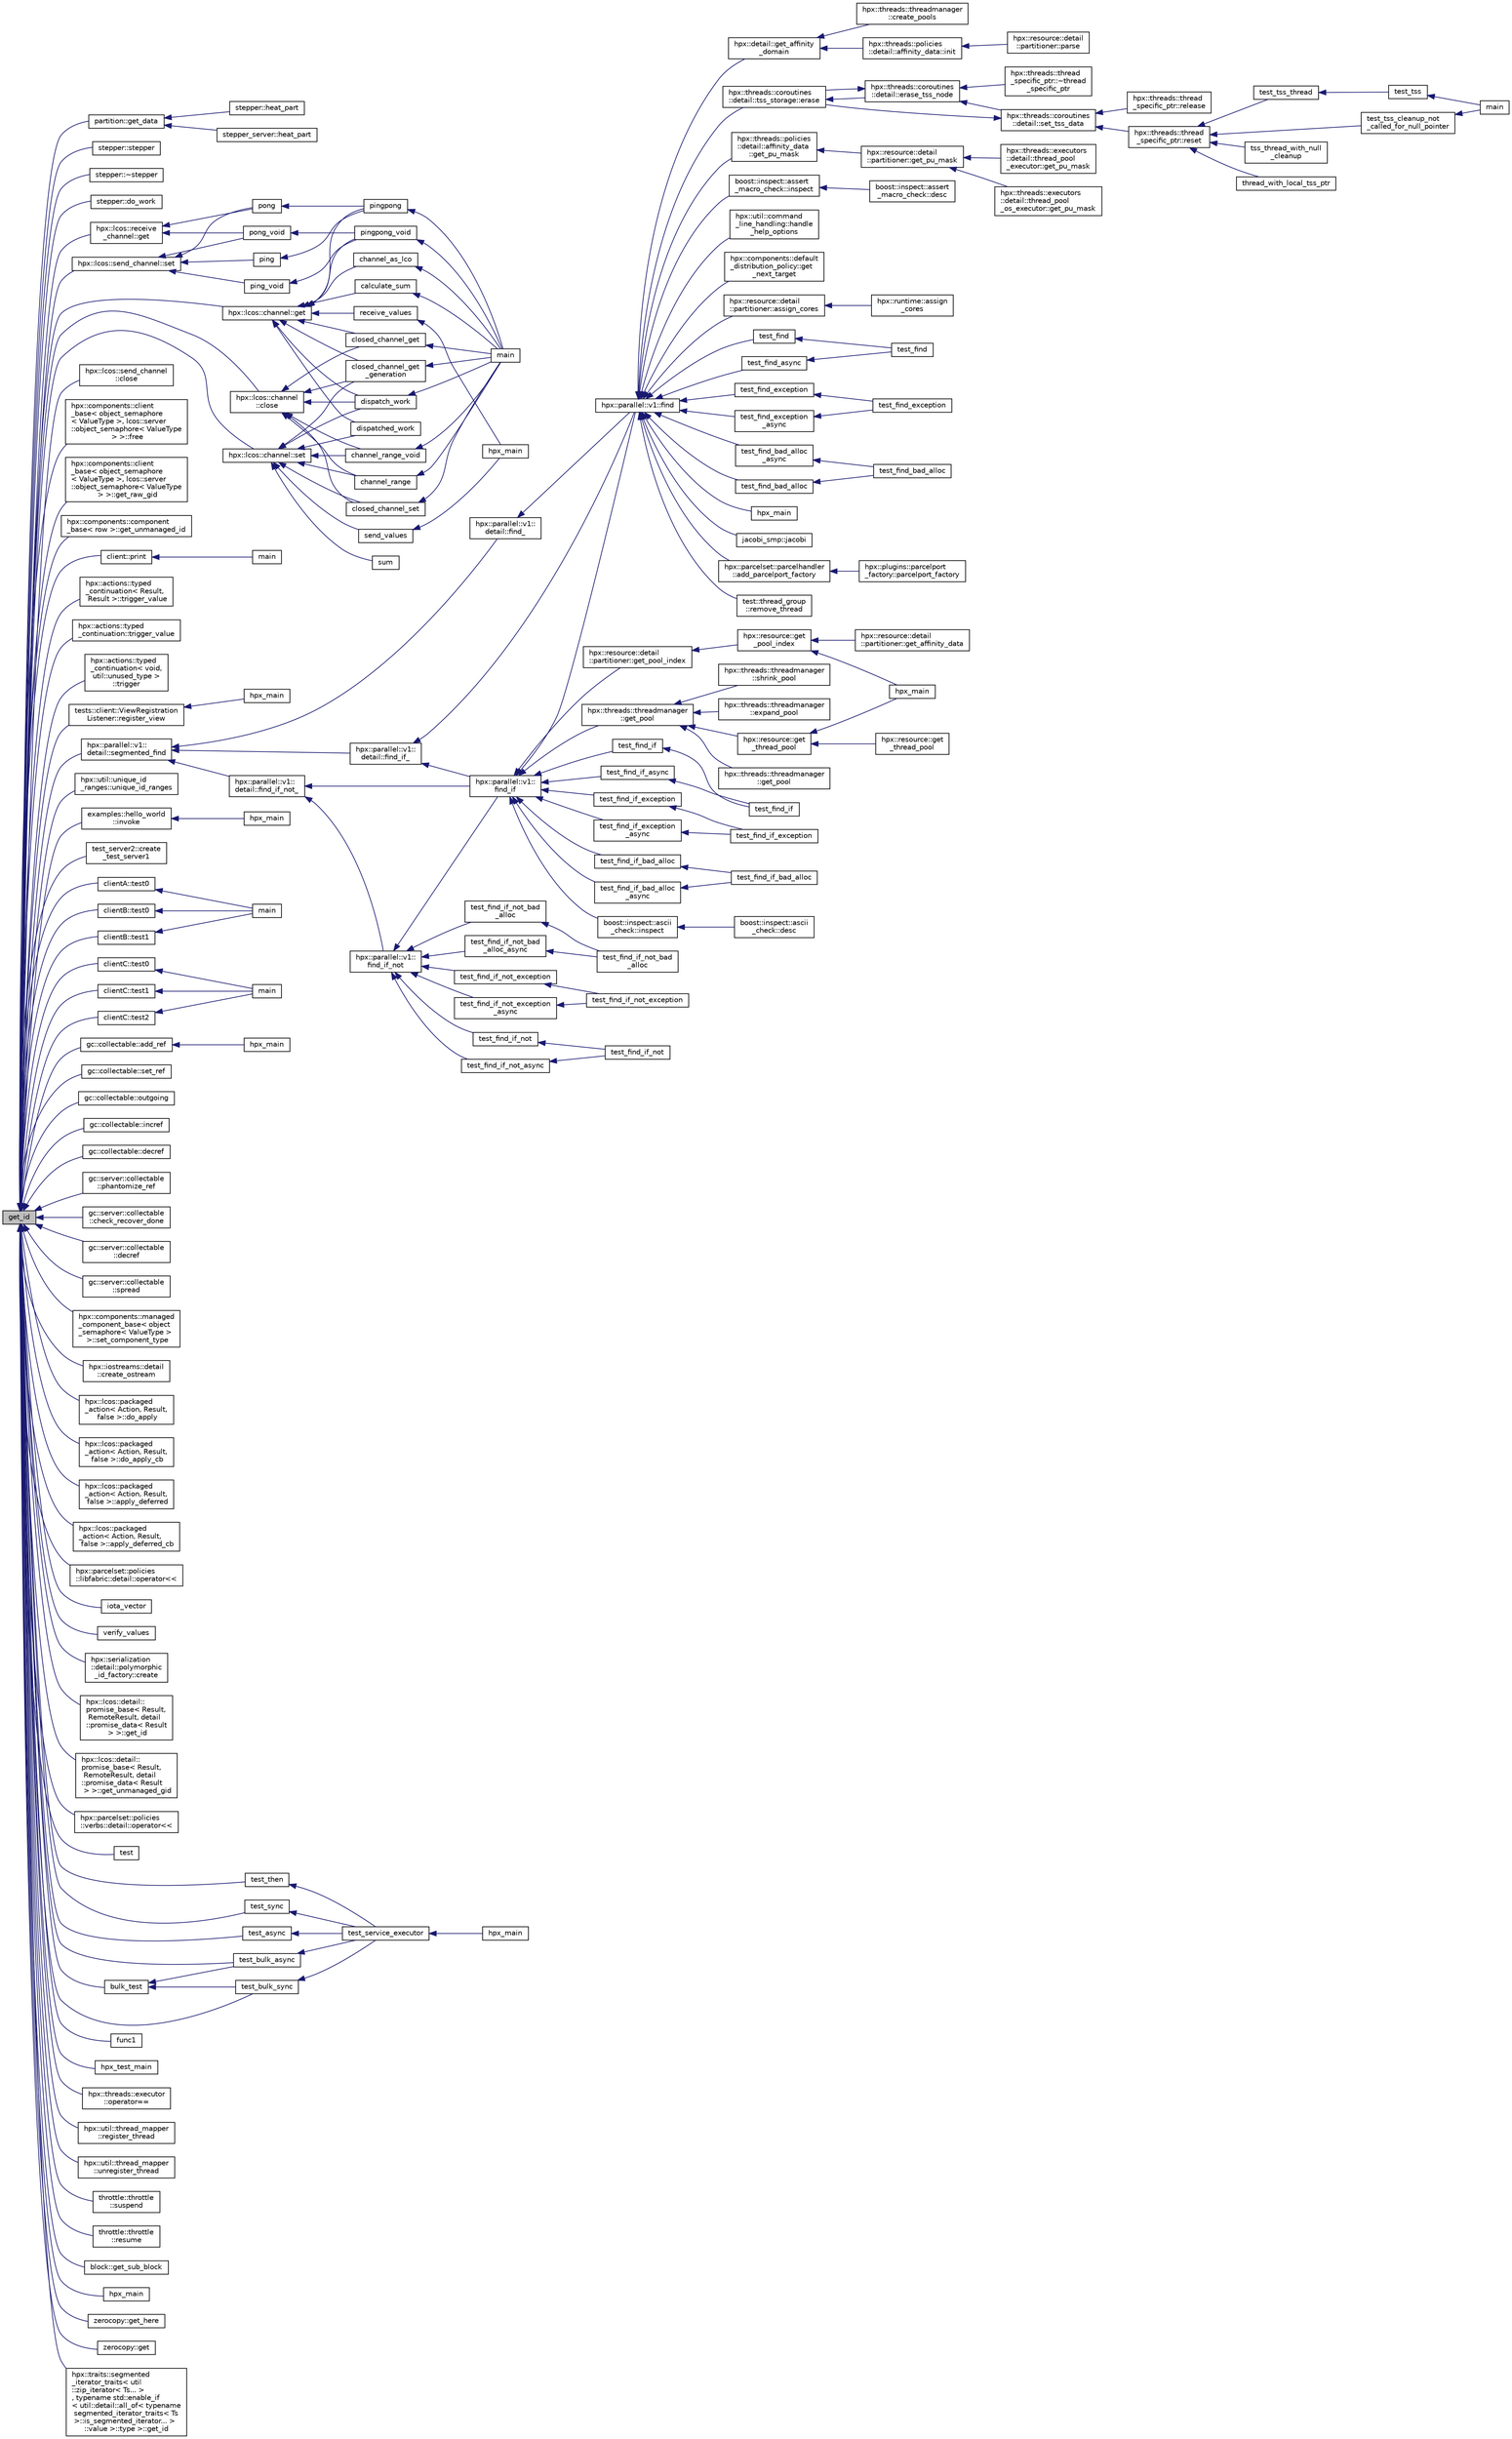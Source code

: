 digraph "get_id"
{
  edge [fontname="Helvetica",fontsize="10",labelfontname="Helvetica",labelfontsize="10"];
  node [fontname="Helvetica",fontsize="10",shape=record];
  rankdir="LR";
  Node18 [label="get_id",height=0.2,width=0.4,color="black", fillcolor="grey75", style="filled", fontcolor="black"];
  Node18 -> Node19 [dir="back",color="midnightblue",fontsize="10",style="solid",fontname="Helvetica"];
  Node19 [label="partition::get_data",height=0.2,width=0.4,color="black", fillcolor="white", style="filled",URL="$d3/d98/structpartition.html#abcd76329a2cbe6b6123049829b01f995"];
  Node19 -> Node20 [dir="back",color="midnightblue",fontsize="10",style="solid",fontname="Helvetica"];
  Node20 [label="stepper::heat_part",height=0.2,width=0.4,color="black", fillcolor="white", style="filled",URL="$d0/da6/structstepper.html#aa73df55693dd4fbf438c791547966e05"];
  Node19 -> Node21 [dir="back",color="midnightblue",fontsize="10",style="solid",fontname="Helvetica"];
  Node21 [label="stepper_server::heat_part",height=0.2,width=0.4,color="black", fillcolor="white", style="filled",URL="$d5/d90/structstepper__server.html#afa5b8f3719715ca2c7c7c70ebc54797c"];
  Node18 -> Node22 [dir="back",color="midnightblue",fontsize="10",style="solid",fontname="Helvetica"];
  Node22 [label="stepper::stepper",height=0.2,width=0.4,color="black", fillcolor="white", style="filled",URL="$d0/da6/structstepper.html#a3d3b661e2502d80c80775c190f5585e2"];
  Node18 -> Node23 [dir="back",color="midnightblue",fontsize="10",style="solid",fontname="Helvetica"];
  Node23 [label="stepper::~stepper",height=0.2,width=0.4,color="black", fillcolor="white", style="filled",URL="$d0/da6/structstepper.html#add73bef54a4602b7a9c84c4fedcde6d0"];
  Node18 -> Node24 [dir="back",color="midnightblue",fontsize="10",style="solid",fontname="Helvetica"];
  Node24 [label="stepper::do_work",height=0.2,width=0.4,color="black", fillcolor="white", style="filled",URL="$d0/da6/structstepper.html#ab12be1d1a4b219f151ec9874d1552e34"];
  Node18 -> Node25 [dir="back",color="midnightblue",fontsize="10",style="solid",fontname="Helvetica"];
  Node25 [label="hpx::lcos::channel::get",height=0.2,width=0.4,color="black", fillcolor="white", style="filled",URL="$db/d40/classhpx_1_1lcos_1_1channel.html#a9e5eb00de5cb512bc1319c3df58f911a"];
  Node25 -> Node26 [dir="back",color="midnightblue",fontsize="10",style="solid",fontname="Helvetica"];
  Node26 [label="calculate_sum",height=0.2,width=0.4,color="black", fillcolor="white", style="filled",URL="$dd/d5f/channel_8cpp.html#a5ad6c2cb35b94e91d3eae31817c35201"];
  Node26 -> Node27 [dir="back",color="midnightblue",fontsize="10",style="solid",fontname="Helvetica"];
  Node27 [label="main",height=0.2,width=0.4,color="black", fillcolor="white", style="filled",URL="$dd/d5f/channel_8cpp.html#a0ddf1224851353fc92bfbff6f499fa97"];
  Node25 -> Node28 [dir="back",color="midnightblue",fontsize="10",style="solid",fontname="Helvetica"];
  Node28 [label="pingpong",height=0.2,width=0.4,color="black", fillcolor="white", style="filled",URL="$dd/d5f/channel_8cpp.html#a98455318a14c684f23b1b988094d0dd6"];
  Node28 -> Node27 [dir="back",color="midnightblue",fontsize="10",style="solid",fontname="Helvetica"];
  Node25 -> Node29 [dir="back",color="midnightblue",fontsize="10",style="solid",fontname="Helvetica"];
  Node29 [label="pingpong_void",height=0.2,width=0.4,color="black", fillcolor="white", style="filled",URL="$dd/d5f/channel_8cpp.html#a659049f1fa01e349ee95b1e08189a24a"];
  Node29 -> Node27 [dir="back",color="midnightblue",fontsize="10",style="solid",fontname="Helvetica"];
  Node25 -> Node30 [dir="back",color="midnightblue",fontsize="10",style="solid",fontname="Helvetica"];
  Node30 [label="dispatched_work",height=0.2,width=0.4,color="black", fillcolor="white", style="filled",URL="$dd/d5f/channel_8cpp.html#aa17ab86bf3ca4964c8b4a7d9df1b3b2c"];
  Node25 -> Node31 [dir="back",color="midnightblue",fontsize="10",style="solid",fontname="Helvetica"];
  Node31 [label="dispatch_work",height=0.2,width=0.4,color="black", fillcolor="white", style="filled",URL="$dd/d5f/channel_8cpp.html#a3d606b83e4ff5fddcaf60e1e4724c219"];
  Node31 -> Node27 [dir="back",color="midnightblue",fontsize="10",style="solid",fontname="Helvetica"];
  Node25 -> Node32 [dir="back",color="midnightblue",fontsize="10",style="solid",fontname="Helvetica"];
  Node32 [label="closed_channel_get",height=0.2,width=0.4,color="black", fillcolor="white", style="filled",URL="$dd/d5f/channel_8cpp.html#a613769bacba4c3e39fac846a58393bff"];
  Node32 -> Node27 [dir="back",color="midnightblue",fontsize="10",style="solid",fontname="Helvetica"];
  Node25 -> Node33 [dir="back",color="midnightblue",fontsize="10",style="solid",fontname="Helvetica"];
  Node33 [label="closed_channel_get\l_generation",height=0.2,width=0.4,color="black", fillcolor="white", style="filled",URL="$dd/d5f/channel_8cpp.html#a615cc57b47b12d65521e307be7560ca1"];
  Node33 -> Node27 [dir="back",color="midnightblue",fontsize="10",style="solid",fontname="Helvetica"];
  Node25 -> Node34 [dir="back",color="midnightblue",fontsize="10",style="solid",fontname="Helvetica"];
  Node34 [label="channel_as_lco",height=0.2,width=0.4,color="black", fillcolor="white", style="filled",URL="$dd/d5f/channel_8cpp.html#aa005a3763e0a7f960be8a3646b087d1b"];
  Node34 -> Node27 [dir="back",color="midnightblue",fontsize="10",style="solid",fontname="Helvetica"];
  Node25 -> Node35 [dir="back",color="midnightblue",fontsize="10",style="solid",fontname="Helvetica"];
  Node35 [label="receive_values",height=0.2,width=0.4,color="black", fillcolor="white", style="filled",URL="$d4/d98/channel__register__as__2722_8cpp.html#ad88331e46d874b74dd70cfa750316381"];
  Node35 -> Node36 [dir="back",color="midnightblue",fontsize="10",style="solid",fontname="Helvetica"];
  Node36 [label="hpx_main",height=0.2,width=0.4,color="black", fillcolor="white", style="filled",URL="$d4/d98/channel__register__as__2722_8cpp.html#afc586e4a5ccf6171e4b99b32e548416e"];
  Node18 -> Node37 [dir="back",color="midnightblue",fontsize="10",style="solid",fontname="Helvetica"];
  Node37 [label="hpx::lcos::channel::set",height=0.2,width=0.4,color="black", fillcolor="white", style="filled",URL="$db/d40/classhpx_1_1lcos_1_1channel.html#a55b035fb8c7cac0b6f187884f04f8b6a"];
  Node37 -> Node38 [dir="back",color="midnightblue",fontsize="10",style="solid",fontname="Helvetica"];
  Node38 [label="sum",height=0.2,width=0.4,color="black", fillcolor="white", style="filled",URL="$dd/d5f/channel_8cpp.html#a5eb4df851d38dc3016b73d78ec254dfd"];
  Node37 -> Node30 [dir="back",color="midnightblue",fontsize="10",style="solid",fontname="Helvetica"];
  Node37 -> Node31 [dir="back",color="midnightblue",fontsize="10",style="solid",fontname="Helvetica"];
  Node37 -> Node39 [dir="back",color="midnightblue",fontsize="10",style="solid",fontname="Helvetica"];
  Node39 [label="channel_range",height=0.2,width=0.4,color="black", fillcolor="white", style="filled",URL="$dd/d5f/channel_8cpp.html#a38b0840217b66b16fd29fa66bb69bb1e"];
  Node39 -> Node27 [dir="back",color="midnightblue",fontsize="10",style="solid",fontname="Helvetica"];
  Node37 -> Node40 [dir="back",color="midnightblue",fontsize="10",style="solid",fontname="Helvetica"];
  Node40 [label="channel_range_void",height=0.2,width=0.4,color="black", fillcolor="white", style="filled",URL="$dd/d5f/channel_8cpp.html#a3cf409af54af985dbcbcfd63382bad85"];
  Node40 -> Node27 [dir="back",color="midnightblue",fontsize="10",style="solid",fontname="Helvetica"];
  Node37 -> Node33 [dir="back",color="midnightblue",fontsize="10",style="solid",fontname="Helvetica"];
  Node37 -> Node41 [dir="back",color="midnightblue",fontsize="10",style="solid",fontname="Helvetica"];
  Node41 [label="closed_channel_set",height=0.2,width=0.4,color="black", fillcolor="white", style="filled",URL="$dd/d5f/channel_8cpp.html#abba54cc420f5b1095c9cb6cf183749c0"];
  Node41 -> Node27 [dir="back",color="midnightblue",fontsize="10",style="solid",fontname="Helvetica"];
  Node37 -> Node42 [dir="back",color="midnightblue",fontsize="10",style="solid",fontname="Helvetica"];
  Node42 [label="send_values",height=0.2,width=0.4,color="black", fillcolor="white", style="filled",URL="$d4/d98/channel__register__as__2722_8cpp.html#ab97c284e1eb1e5056b59dbcf0a1e24fc"];
  Node42 -> Node36 [dir="back",color="midnightblue",fontsize="10",style="solid",fontname="Helvetica"];
  Node18 -> Node43 [dir="back",color="midnightblue",fontsize="10",style="solid",fontname="Helvetica"];
  Node43 [label="hpx::lcos::channel\l::close",height=0.2,width=0.4,color="black", fillcolor="white", style="filled",URL="$db/d40/classhpx_1_1lcos_1_1channel.html#a8f81ba812c55c241fd9a8b26f3869b63"];
  Node43 -> Node31 [dir="back",color="midnightblue",fontsize="10",style="solid",fontname="Helvetica"];
  Node43 -> Node39 [dir="back",color="midnightblue",fontsize="10",style="solid",fontname="Helvetica"];
  Node43 -> Node40 [dir="back",color="midnightblue",fontsize="10",style="solid",fontname="Helvetica"];
  Node43 -> Node32 [dir="back",color="midnightblue",fontsize="10",style="solid",fontname="Helvetica"];
  Node43 -> Node33 [dir="back",color="midnightblue",fontsize="10",style="solid",fontname="Helvetica"];
  Node43 -> Node41 [dir="back",color="midnightblue",fontsize="10",style="solid",fontname="Helvetica"];
  Node18 -> Node44 [dir="back",color="midnightblue",fontsize="10",style="solid",fontname="Helvetica"];
  Node44 [label="hpx::lcos::receive\l_channel::get",height=0.2,width=0.4,color="black", fillcolor="white", style="filled",URL="$d8/d0f/classhpx_1_1lcos_1_1receive__channel.html#aad8864159f980a793613ab1ba07b11d5"];
  Node44 -> Node45 [dir="back",color="midnightblue",fontsize="10",style="solid",fontname="Helvetica"];
  Node45 [label="pong",height=0.2,width=0.4,color="black", fillcolor="white", style="filled",URL="$dd/d5f/channel_8cpp.html#a3a0a327792f8c51a715f824c2bd3984e"];
  Node45 -> Node28 [dir="back",color="midnightblue",fontsize="10",style="solid",fontname="Helvetica"];
  Node44 -> Node46 [dir="back",color="midnightblue",fontsize="10",style="solid",fontname="Helvetica"];
  Node46 [label="pong_void",height=0.2,width=0.4,color="black", fillcolor="white", style="filled",URL="$dd/d5f/channel_8cpp.html#ad5eceda9b5f308a2772eb6ad9d659249"];
  Node46 -> Node29 [dir="back",color="midnightblue",fontsize="10",style="solid",fontname="Helvetica"];
  Node18 -> Node47 [dir="back",color="midnightblue",fontsize="10",style="solid",fontname="Helvetica"];
  Node47 [label="hpx::lcos::send_channel::set",height=0.2,width=0.4,color="black", fillcolor="white", style="filled",URL="$d3/db6/classhpx_1_1lcos_1_1send__channel.html#a2bb7459744739f74593d6a939da8c687"];
  Node47 -> Node48 [dir="back",color="midnightblue",fontsize="10",style="solid",fontname="Helvetica"];
  Node48 [label="ping",height=0.2,width=0.4,color="black", fillcolor="white", style="filled",URL="$dd/d5f/channel_8cpp.html#a31952c316bede27c4018c8419164bd29"];
  Node48 -> Node28 [dir="back",color="midnightblue",fontsize="10",style="solid",fontname="Helvetica"];
  Node47 -> Node45 [dir="back",color="midnightblue",fontsize="10",style="solid",fontname="Helvetica"];
  Node47 -> Node49 [dir="back",color="midnightblue",fontsize="10",style="solid",fontname="Helvetica"];
  Node49 [label="ping_void",height=0.2,width=0.4,color="black", fillcolor="white", style="filled",URL="$dd/d5f/channel_8cpp.html#af5d09b5e4022b8488fda050c31ff36f3"];
  Node49 -> Node29 [dir="back",color="midnightblue",fontsize="10",style="solid",fontname="Helvetica"];
  Node47 -> Node46 [dir="back",color="midnightblue",fontsize="10",style="solid",fontname="Helvetica"];
  Node18 -> Node50 [dir="back",color="midnightblue",fontsize="10",style="solid",fontname="Helvetica"];
  Node50 [label="hpx::lcos::send_channel\l::close",height=0.2,width=0.4,color="black", fillcolor="white", style="filled",URL="$d3/db6/classhpx_1_1lcos_1_1send__channel.html#a96032dd09ae2067a5eb7671344e4424e"];
  Node18 -> Node51 [dir="back",color="midnightblue",fontsize="10",style="solid",fontname="Helvetica"];
  Node51 [label="hpx::components::client\l_base\< object_semaphore\l\< ValueType \>, lcos::server\l::object_semaphore\< ValueType\l \> \>::free",height=0.2,width=0.4,color="black", fillcolor="white", style="filled",URL="$d9/dad/classhpx_1_1components_1_1client__base.html#a5f9ce510e65ead00da165d79c0c3d93c"];
  Node18 -> Node52 [dir="back",color="midnightblue",fontsize="10",style="solid",fontname="Helvetica"];
  Node52 [label="hpx::components::client\l_base\< object_semaphore\l\< ValueType \>, lcos::server\l::object_semaphore\< ValueType\l \> \>::get_raw_gid",height=0.2,width=0.4,color="black", fillcolor="white", style="filled",URL="$d9/dad/classhpx_1_1components_1_1client__base.html#a64effbd49c5a286e087a0d9a2855c8c3"];
  Node18 -> Node53 [dir="back",color="midnightblue",fontsize="10",style="solid",fontname="Helvetica"];
  Node53 [label="hpx::components::component\l_base\< row \>::get_unmanaged_id",height=0.2,width=0.4,color="black", fillcolor="white", style="filled",URL="$d2/de6/classhpx_1_1components_1_1component__base.html#ab5427cfcce9531bf4162700c86e877a8"];
  Node18 -> Node54 [dir="back",color="midnightblue",fontsize="10",style="solid",fontname="Helvetica"];
  Node54 [label="client::print",height=0.2,width=0.4,color="black", fillcolor="white", style="filled",URL="$d3/db7/structclient.html#a2a7c134bed03c283ad9f01b628e618fa"];
  Node54 -> Node55 [dir="back",color="midnightblue",fontsize="10",style="solid",fontname="Helvetica"];
  Node55 [label="main",height=0.2,width=0.4,color="black", fillcolor="white", style="filled",URL="$d8/d55/component__inheritance_8cpp.html#ae66f6b31b5ad750f1fe042a706a4e3d4"];
  Node18 -> Node56 [dir="back",color="midnightblue",fontsize="10",style="solid",fontname="Helvetica"];
  Node56 [label="hpx::actions::typed\l_continuation\< Result,\l Result \>::trigger_value",height=0.2,width=0.4,color="black", fillcolor="white", style="filled",URL="$da/d39/structhpx_1_1actions_1_1typed__continuation_3_01_result_00_01_result_01_4.html#a8b8914cae0d5faf43ed1473b1edaa913"];
  Node18 -> Node57 [dir="back",color="midnightblue",fontsize="10",style="solid",fontname="Helvetica"];
  Node57 [label="hpx::actions::typed\l_continuation::trigger_value",height=0.2,width=0.4,color="black", fillcolor="white", style="filled",URL="$d1/db9/structhpx_1_1actions_1_1typed__continuation.html#a218a59c2a1ea6c70f486a9c790c8ef27"];
  Node18 -> Node58 [dir="back",color="midnightblue",fontsize="10",style="solid",fontname="Helvetica"];
  Node58 [label="hpx::actions::typed\l_continuation\< void,\l util::unused_type \>\l::trigger",height=0.2,width=0.4,color="black", fillcolor="white", style="filled",URL="$de/d5c/structhpx_1_1actions_1_1typed__continuation_3_01void_00_01util_1_1unused__type_01_4.html#a491aa49e861278138d496ff7132ab1ab"];
  Node18 -> Node59 [dir="back",color="midnightblue",fontsize="10",style="solid",fontname="Helvetica"];
  Node59 [label="tests::client::ViewRegistration\lListener::register_view",height=0.2,width=0.4,color="black", fillcolor="white", style="filled",URL="$d5/dbe/structtests_1_1client_1_1_view_registration_listener.html#a77831240fb387c198357d397e8ad3e0b"];
  Node59 -> Node60 [dir="back",color="midnightblue",fontsize="10",style="solid",fontname="Helvetica"];
  Node60 [label="hpx_main",height=0.2,width=0.4,color="black", fillcolor="white", style="filled",URL="$db/d8d/duplicate__id__registration__1596_8cpp.html#aefd26dd818037509b2241068d57e3e1d"];
  Node18 -> Node61 [dir="back",color="midnightblue",fontsize="10",style="solid",fontname="Helvetica"];
  Node61 [label="hpx::parallel::v1::\ldetail::segmented_find",height=0.2,width=0.4,color="black", fillcolor="white", style="filled",URL="$d2/ddd/namespacehpx_1_1parallel_1_1v1_1_1detail.html#a7f37c815b51093d10c3ee3e3bb44280f"];
  Node61 -> Node62 [dir="back",color="midnightblue",fontsize="10",style="solid",fontname="Helvetica"];
  Node62 [label="hpx::parallel::v1::\ldetail::find_",height=0.2,width=0.4,color="black", fillcolor="white", style="filled",URL="$d2/ddd/namespacehpx_1_1parallel_1_1v1_1_1detail.html#a416bb6065d1ffe0f54a4da32c452ece3"];
  Node62 -> Node63 [dir="back",color="midnightblue",fontsize="10",style="solid",fontname="Helvetica"];
  Node63 [label="hpx::parallel::v1::find",height=0.2,width=0.4,color="black", fillcolor="white", style="filled",URL="$db/db9/namespacehpx_1_1parallel_1_1v1.html#a76c5f5c453899c36a61bfa76425b007a"];
  Node63 -> Node64 [dir="back",color="midnightblue",fontsize="10",style="solid",fontname="Helvetica"];
  Node64 [label="hpx::threads::policies\l::detail::affinity_data\l::get_pu_mask",height=0.2,width=0.4,color="black", fillcolor="white", style="filled",URL="$d7/d9b/structhpx_1_1threads_1_1policies_1_1detail_1_1affinity__data.html#ab0cc2ec8ed94ae2b82c20a6b975ecf75"];
  Node64 -> Node65 [dir="back",color="midnightblue",fontsize="10",style="solid",fontname="Helvetica"];
  Node65 [label="hpx::resource::detail\l::partitioner::get_pu_mask",height=0.2,width=0.4,color="black", fillcolor="white", style="filled",URL="$d0/dab/classhpx_1_1resource_1_1detail_1_1partitioner.html#a9cee933ef199fef31e6b8d48f42bb77b"];
  Node65 -> Node66 [dir="back",color="midnightblue",fontsize="10",style="solid",fontname="Helvetica"];
  Node66 [label="hpx::threads::executors\l::detail::thread_pool\l_executor::get_pu_mask",height=0.2,width=0.4,color="black", fillcolor="white", style="filled",URL="$d0/d20/classhpx_1_1threads_1_1executors_1_1detail_1_1thread__pool__executor.html#a6a0c0ade274c2f5f2f6651699873942c"];
  Node65 -> Node67 [dir="back",color="midnightblue",fontsize="10",style="solid",fontname="Helvetica"];
  Node67 [label="hpx::threads::executors\l::detail::thread_pool\l_os_executor::get_pu_mask",height=0.2,width=0.4,color="black", fillcolor="white", style="filled",URL="$da/dda/classhpx_1_1threads_1_1executors_1_1detail_1_1thread__pool__os__executor.html#ac43430f91516a48e9ddbefd7ee58ef3c"];
  Node63 -> Node68 [dir="back",color="midnightblue",fontsize="10",style="solid",fontname="Helvetica"];
  Node68 [label="boost::inspect::assert\l_macro_check::inspect",height=0.2,width=0.4,color="black", fillcolor="white", style="filled",URL="$dc/dc3/classboost_1_1inspect_1_1assert__macro__check.html#acacd792dafb1acb416c7ff6e6de75277"];
  Node68 -> Node69 [dir="back",color="midnightblue",fontsize="10",style="solid",fontname="Helvetica"];
  Node69 [label="boost::inspect::assert\l_macro_check::desc",height=0.2,width=0.4,color="black", fillcolor="white", style="filled",URL="$dc/dc3/classboost_1_1inspect_1_1assert__macro__check.html#a285a9944af58fe40003209254e09b8b9"];
  Node63 -> Node70 [dir="back",color="midnightblue",fontsize="10",style="solid",fontname="Helvetica"];
  Node70 [label="hpx::util::command\l_line_handling::handle\l_help_options",height=0.2,width=0.4,color="black", fillcolor="white", style="filled",URL="$d2/df0/structhpx_1_1util_1_1command__line__handling.html#a82826d63f60ce620e8ad794f8af4ceaa"];
  Node63 -> Node71 [dir="back",color="midnightblue",fontsize="10",style="solid",fontname="Helvetica"];
  Node71 [label="hpx::components::default\l_distribution_policy::get\l_next_target",height=0.2,width=0.4,color="black", fillcolor="white", style="filled",URL="$dc/dba/structhpx_1_1components_1_1default__distribution__policy.html#a4e1bef382e3d6843ff6dda045595dd4e"];
  Node63 -> Node72 [dir="back",color="midnightblue",fontsize="10",style="solid",fontname="Helvetica"];
  Node72 [label="hpx::resource::detail\l::partitioner::assign_cores",height=0.2,width=0.4,color="black", fillcolor="white", style="filled",URL="$d0/dab/classhpx_1_1resource_1_1detail_1_1partitioner.html#a11483ef960b429a24d9856cba726bd04"];
  Node72 -> Node73 [dir="back",color="midnightblue",fontsize="10",style="solid",fontname="Helvetica"];
  Node73 [label="hpx::runtime::assign\l_cores",height=0.2,width=0.4,color="black", fillcolor="white", style="filled",URL="$d0/d7b/classhpx_1_1runtime.html#ab3c29b4713d734dea0e6a5799bfe24e5"];
  Node63 -> Node74 [dir="back",color="midnightblue",fontsize="10",style="solid",fontname="Helvetica"];
  Node74 [label="test_find",height=0.2,width=0.4,color="black", fillcolor="white", style="filled",URL="$d4/dfc/find_8cpp.html#a413cca1acd45c0d8e2f932c6ef2fd02f"];
  Node74 -> Node75 [dir="back",color="midnightblue",fontsize="10",style="solid",fontname="Helvetica"];
  Node75 [label="test_find",height=0.2,width=0.4,color="black", fillcolor="white", style="filled",URL="$d4/dfc/find_8cpp.html#add2f807b977eafe91b6be7e6035d8d6a"];
  Node63 -> Node76 [dir="back",color="midnightblue",fontsize="10",style="solid",fontname="Helvetica"];
  Node76 [label="test_find_async",height=0.2,width=0.4,color="black", fillcolor="white", style="filled",URL="$d4/dfc/find_8cpp.html#abcfb114fa4026d0c9fb890366bd0bbec"];
  Node76 -> Node75 [dir="back",color="midnightblue",fontsize="10",style="solid",fontname="Helvetica"];
  Node63 -> Node77 [dir="back",color="midnightblue",fontsize="10",style="solid",fontname="Helvetica"];
  Node77 [label="test_find_exception",height=0.2,width=0.4,color="black", fillcolor="white", style="filled",URL="$d4/dfc/find_8cpp.html#a496774f6f0dd50d32f0f2839011fb820"];
  Node77 -> Node78 [dir="back",color="midnightblue",fontsize="10",style="solid",fontname="Helvetica"];
  Node78 [label="test_find_exception",height=0.2,width=0.4,color="black", fillcolor="white", style="filled",URL="$d4/dfc/find_8cpp.html#a9404283ee70c671c19d01288d4d8796f"];
  Node63 -> Node79 [dir="back",color="midnightblue",fontsize="10",style="solid",fontname="Helvetica"];
  Node79 [label="test_find_exception\l_async",height=0.2,width=0.4,color="black", fillcolor="white", style="filled",URL="$d4/dfc/find_8cpp.html#a53292bd46fa066f703c6fd40f981cd45"];
  Node79 -> Node78 [dir="back",color="midnightblue",fontsize="10",style="solid",fontname="Helvetica"];
  Node63 -> Node80 [dir="back",color="midnightblue",fontsize="10",style="solid",fontname="Helvetica"];
  Node80 [label="test_find_bad_alloc",height=0.2,width=0.4,color="black", fillcolor="white", style="filled",URL="$d4/dfc/find_8cpp.html#ac2312cc0f6667cd3cff2caa36d1b7734"];
  Node80 -> Node81 [dir="back",color="midnightblue",fontsize="10",style="solid",fontname="Helvetica"];
  Node81 [label="test_find_bad_alloc",height=0.2,width=0.4,color="black", fillcolor="white", style="filled",URL="$d4/dfc/find_8cpp.html#ae5fbab4398b9ca90cc964b615b5f1c1a"];
  Node63 -> Node82 [dir="back",color="midnightblue",fontsize="10",style="solid",fontname="Helvetica"];
  Node82 [label="test_find_bad_alloc\l_async",height=0.2,width=0.4,color="black", fillcolor="white", style="filled",URL="$d4/dfc/find_8cpp.html#a0c63d4bd514863e2ddf82ae7f509ffbe"];
  Node82 -> Node81 [dir="back",color="midnightblue",fontsize="10",style="solid",fontname="Helvetica"];
  Node63 -> Node83 [dir="back",color="midnightblue",fontsize="10",style="solid",fontname="Helvetica"];
  Node83 [label="hpx_main",height=0.2,width=0.4,color="black", fillcolor="white", style="filled",URL="$d3/d07/hpx__main_8cpp.html#aefd26dd818037509b2241068d57e3e1d"];
  Node63 -> Node84 [dir="back",color="midnightblue",fontsize="10",style="solid",fontname="Helvetica"];
  Node84 [label="jacobi_smp::jacobi",height=0.2,width=0.4,color="black", fillcolor="white", style="filled",URL="$d9/d34/namespacejacobi__smp.html#af900093e00c8d09d2dab2ab5a9885b88"];
  Node63 -> Node85 [dir="back",color="midnightblue",fontsize="10",style="solid",fontname="Helvetica"];
  Node85 [label="hpx::parcelset::parcelhandler\l::add_parcelport_factory",height=0.2,width=0.4,color="black", fillcolor="white", style="filled",URL="$d4/d2f/classhpx_1_1parcelset_1_1parcelhandler.html#a9da109ba1c81cf97c3a23f3574236792"];
  Node85 -> Node86 [dir="back",color="midnightblue",fontsize="10",style="solid",fontname="Helvetica"];
  Node86 [label="hpx::plugins::parcelport\l_factory::parcelport_factory",height=0.2,width=0.4,color="black", fillcolor="white", style="filled",URL="$d2/d50/structhpx_1_1plugins_1_1parcelport__factory.html#ab8a171f42000c26fc87ef284cf5f430d",tooltip="Construct a new factory instance. "];
  Node63 -> Node87 [dir="back",color="midnightblue",fontsize="10",style="solid",fontname="Helvetica"];
  Node87 [label="test::thread_group\l::remove_thread",height=0.2,width=0.4,color="black", fillcolor="white", style="filled",URL="$d3/d4a/classtest_1_1thread__group.html#a46ede5745b9a3f16477ab7ccef9df327"];
  Node63 -> Node88 [dir="back",color="midnightblue",fontsize="10",style="solid",fontname="Helvetica"];
  Node88 [label="hpx::detail::get_affinity\l_domain",height=0.2,width=0.4,color="black", fillcolor="white", style="filled",URL="$d5/dbe/namespacehpx_1_1detail.html#aba0255eccfb2fb3814686ca35150ed98"];
  Node88 -> Node89 [dir="back",color="midnightblue",fontsize="10",style="solid",fontname="Helvetica"];
  Node89 [label="hpx::threads::policies\l::detail::affinity_data::init",height=0.2,width=0.4,color="black", fillcolor="white", style="filled",URL="$d7/d9b/structhpx_1_1threads_1_1policies_1_1detail_1_1affinity__data.html#af1b5d1af92b58e065b42048f9114f107"];
  Node89 -> Node90 [dir="back",color="midnightblue",fontsize="10",style="solid",fontname="Helvetica"];
  Node90 [label="hpx::resource::detail\l::partitioner::parse",height=0.2,width=0.4,color="black", fillcolor="white", style="filled",URL="$d0/dab/classhpx_1_1resource_1_1detail_1_1partitioner.html#a8319dd5018945e7d493f7a6d88a6ca02"];
  Node88 -> Node91 [dir="back",color="midnightblue",fontsize="10",style="solid",fontname="Helvetica"];
  Node91 [label="hpx::threads::threadmanager\l::create_pools",height=0.2,width=0.4,color="black", fillcolor="white", style="filled",URL="$d5/daa/classhpx_1_1threads_1_1threadmanager.html#a06b54e28bef5baacf1e8bff34adac4d0"];
  Node63 -> Node92 [dir="back",color="midnightblue",fontsize="10",style="solid",fontname="Helvetica"];
  Node92 [label="hpx::threads::coroutines\l::detail::tss_storage::erase",height=0.2,width=0.4,color="black", fillcolor="white", style="filled",URL="$d3/dbe/classhpx_1_1threads_1_1coroutines_1_1detail_1_1tss__storage.html#a451f63a99f268755c501200b504e8058"];
  Node92 -> Node93 [dir="back",color="midnightblue",fontsize="10",style="solid",fontname="Helvetica"];
  Node93 [label="hpx::threads::coroutines\l::detail::erase_tss_node",height=0.2,width=0.4,color="black", fillcolor="white", style="filled",URL="$d2/dfe/namespacehpx_1_1threads_1_1coroutines_1_1detail.html#a0015b3872ea3c32ecfdc3da42ce132e8"];
  Node93 -> Node94 [dir="back",color="midnightblue",fontsize="10",style="solid",fontname="Helvetica"];
  Node94 [label="hpx::threads::thread\l_specific_ptr::~thread\l_specific_ptr",height=0.2,width=0.4,color="black", fillcolor="white", style="filled",URL="$d1/dd4/classhpx_1_1threads_1_1thread__specific__ptr.html#ad3e46c15fe05e660ad592e0c9797f018"];
  Node93 -> Node95 [dir="back",color="midnightblue",fontsize="10",style="solid",fontname="Helvetica"];
  Node95 [label="hpx::threads::coroutines\l::detail::set_tss_data",height=0.2,width=0.4,color="black", fillcolor="white", style="filled",URL="$d2/dfe/namespacehpx_1_1threads_1_1coroutines_1_1detail.html#a85126f59ca3809c64cfcfcae99429a67"];
  Node95 -> Node96 [dir="back",color="midnightblue",fontsize="10",style="solid",fontname="Helvetica"];
  Node96 [label="hpx::threads::thread\l_specific_ptr::release",height=0.2,width=0.4,color="black", fillcolor="white", style="filled",URL="$d1/dd4/classhpx_1_1threads_1_1thread__specific__ptr.html#a8e31cd7392d00aabdc93aa9e358be1b7"];
  Node95 -> Node97 [dir="back",color="midnightblue",fontsize="10",style="solid",fontname="Helvetica"];
  Node97 [label="hpx::threads::thread\l_specific_ptr::reset",height=0.2,width=0.4,color="black", fillcolor="white", style="filled",URL="$d1/dd4/classhpx_1_1threads_1_1thread__specific__ptr.html#af0654936c456eaf9700979a6b43a0c85"];
  Node97 -> Node98 [dir="back",color="midnightblue",fontsize="10",style="solid",fontname="Helvetica"];
  Node98 [label="test_tss_thread",height=0.2,width=0.4,color="black", fillcolor="white", style="filled",URL="$dc/d69/tests_2unit_2threads_2tss_8cpp.html#a34a05b59682be89efcb6f071094b0580"];
  Node98 -> Node99 [dir="back",color="midnightblue",fontsize="10",style="solid",fontname="Helvetica"];
  Node99 [label="test_tss",height=0.2,width=0.4,color="black", fillcolor="white", style="filled",URL="$dc/d69/tests_2unit_2threads_2tss_8cpp.html#a0d9e811cdb56a2a84ce48358e890563b"];
  Node99 -> Node100 [dir="back",color="midnightblue",fontsize="10",style="solid",fontname="Helvetica"];
  Node100 [label="main",height=0.2,width=0.4,color="black", fillcolor="white", style="filled",URL="$dc/d69/tests_2unit_2threads_2tss_8cpp.html#a3c04138a5bfe5d72780bb7e82a18e627"];
  Node97 -> Node101 [dir="back",color="midnightblue",fontsize="10",style="solid",fontname="Helvetica"];
  Node101 [label="tss_thread_with_null\l_cleanup",height=0.2,width=0.4,color="black", fillcolor="white", style="filled",URL="$dc/d69/tests_2unit_2threads_2tss_8cpp.html#adff6b518b18df76950dbeede8633289a"];
  Node97 -> Node102 [dir="back",color="midnightblue",fontsize="10",style="solid",fontname="Helvetica"];
  Node102 [label="thread_with_local_tss_ptr",height=0.2,width=0.4,color="black", fillcolor="white", style="filled",URL="$dc/d69/tests_2unit_2threads_2tss_8cpp.html#ae5a8982f0cfef7dc0e34d5c518b44e58"];
  Node97 -> Node103 [dir="back",color="midnightblue",fontsize="10",style="solid",fontname="Helvetica"];
  Node103 [label="test_tss_cleanup_not\l_called_for_null_pointer",height=0.2,width=0.4,color="black", fillcolor="white", style="filled",URL="$dc/d69/tests_2unit_2threads_2tss_8cpp.html#a3c76bb8ad4d9b03d2b075212b535e212"];
  Node103 -> Node100 [dir="back",color="midnightblue",fontsize="10",style="solid",fontname="Helvetica"];
  Node95 -> Node92 [dir="back",color="midnightblue",fontsize="10",style="solid",fontname="Helvetica"];
  Node93 -> Node92 [dir="back",color="midnightblue",fontsize="10",style="solid",fontname="Helvetica"];
  Node61 -> Node104 [dir="back",color="midnightblue",fontsize="10",style="solid",fontname="Helvetica"];
  Node104 [label="hpx::parallel::v1::\ldetail::find_if_",height=0.2,width=0.4,color="black", fillcolor="white", style="filled",URL="$d2/ddd/namespacehpx_1_1parallel_1_1v1_1_1detail.html#a27a6efa17deb9853d278e8c4ca8b78e8"];
  Node104 -> Node63 [dir="back",color="midnightblue",fontsize="10",style="solid",fontname="Helvetica"];
  Node104 -> Node105 [dir="back",color="midnightblue",fontsize="10",style="solid",fontname="Helvetica"];
  Node105 [label="hpx::parallel::v1::\lfind_if",height=0.2,width=0.4,color="black", fillcolor="white", style="filled",URL="$db/db9/namespacehpx_1_1parallel_1_1v1.html#a1f66ab2a9b26ef5b5ed2c08194586b86"];
  Node105 -> Node106 [dir="back",color="midnightblue",fontsize="10",style="solid",fontname="Helvetica"];
  Node106 [label="boost::inspect::ascii\l_check::inspect",height=0.2,width=0.4,color="black", fillcolor="white", style="filled",URL="$df/d41/classboost_1_1inspect_1_1ascii__check.html#a42c51a97f6f401032bb06a96f48a96dd"];
  Node106 -> Node107 [dir="back",color="midnightblue",fontsize="10",style="solid",fontname="Helvetica"];
  Node107 [label="boost::inspect::ascii\l_check::desc",height=0.2,width=0.4,color="black", fillcolor="white", style="filled",URL="$df/d41/classboost_1_1inspect_1_1ascii__check.html#a645f9f7b272f2137ccb5a25402a697e7"];
  Node105 -> Node108 [dir="back",color="midnightblue",fontsize="10",style="solid",fontname="Helvetica"];
  Node108 [label="hpx::resource::detail\l::partitioner::get_pool_index",height=0.2,width=0.4,color="black", fillcolor="white", style="filled",URL="$d0/dab/classhpx_1_1resource_1_1detail_1_1partitioner.html#ab3b993cdf82212962ba91cd58914206d"];
  Node108 -> Node109 [dir="back",color="midnightblue",fontsize="10",style="solid",fontname="Helvetica"];
  Node109 [label="hpx::resource::get\l_pool_index",height=0.2,width=0.4,color="black", fillcolor="white", style="filled",URL="$dd/da5/namespacehpx_1_1resource.html#ac7e9a020183708e907604dbf16260e84",tooltip="Return the internal index of the pool given its name. "];
  Node109 -> Node110 [dir="back",color="midnightblue",fontsize="10",style="solid",fontname="Helvetica"];
  Node110 [label="hpx::resource::detail\l::partitioner::get_affinity_data",height=0.2,width=0.4,color="black", fillcolor="white", style="filled",URL="$d0/dab/classhpx_1_1resource_1_1detail_1_1partitioner.html#a932efced0bbfee361094b8552334d931"];
  Node109 -> Node111 [dir="back",color="midnightblue",fontsize="10",style="solid",fontname="Helvetica"];
  Node111 [label="hpx_main",height=0.2,width=0.4,color="black", fillcolor="white", style="filled",URL="$d8/dd8/resource__partitioner_8cpp.html#ab1825231fb9efbfb464404767c072654"];
  Node105 -> Node63 [dir="back",color="midnightblue",fontsize="10",style="solid",fontname="Helvetica"];
  Node105 -> Node112 [dir="back",color="midnightblue",fontsize="10",style="solid",fontname="Helvetica"];
  Node112 [label="test_find_if",height=0.2,width=0.4,color="black", fillcolor="white", style="filled",URL="$d4/d38/findif_8cpp.html#abc1eda77a21ef47a5d324973348433d4"];
  Node112 -> Node113 [dir="back",color="midnightblue",fontsize="10",style="solid",fontname="Helvetica"];
  Node113 [label="test_find_if",height=0.2,width=0.4,color="black", fillcolor="white", style="filled",URL="$d4/d38/findif_8cpp.html#aa58ac17d27d62dadbe679e9fa96669ff"];
  Node105 -> Node114 [dir="back",color="midnightblue",fontsize="10",style="solid",fontname="Helvetica"];
  Node114 [label="test_find_if_async",height=0.2,width=0.4,color="black", fillcolor="white", style="filled",URL="$d4/d38/findif_8cpp.html#ae5df631653b627a610f515fea1cea3db"];
  Node114 -> Node113 [dir="back",color="midnightblue",fontsize="10",style="solid",fontname="Helvetica"];
  Node105 -> Node115 [dir="back",color="midnightblue",fontsize="10",style="solid",fontname="Helvetica"];
  Node115 [label="test_find_if_exception",height=0.2,width=0.4,color="black", fillcolor="white", style="filled",URL="$d4/d38/findif_8cpp.html#aa7a75ac5991de14b0dd11b40a5a47443"];
  Node115 -> Node116 [dir="back",color="midnightblue",fontsize="10",style="solid",fontname="Helvetica"];
  Node116 [label="test_find_if_exception",height=0.2,width=0.4,color="black", fillcolor="white", style="filled",URL="$d4/d38/findif_8cpp.html#ab8eb6fb838a8fbeb2168d4389fc72f61"];
  Node105 -> Node117 [dir="back",color="midnightblue",fontsize="10",style="solid",fontname="Helvetica"];
  Node117 [label="test_find_if_exception\l_async",height=0.2,width=0.4,color="black", fillcolor="white", style="filled",URL="$d4/d38/findif_8cpp.html#a13c3bd009f35072707131129ad78af93"];
  Node117 -> Node116 [dir="back",color="midnightblue",fontsize="10",style="solid",fontname="Helvetica"];
  Node105 -> Node118 [dir="back",color="midnightblue",fontsize="10",style="solid",fontname="Helvetica"];
  Node118 [label="test_find_if_bad_alloc",height=0.2,width=0.4,color="black", fillcolor="white", style="filled",URL="$d4/d38/findif_8cpp.html#a4b854e9063a6148edca5b34a9e8d9420"];
  Node118 -> Node119 [dir="back",color="midnightblue",fontsize="10",style="solid",fontname="Helvetica"];
  Node119 [label="test_find_if_bad_alloc",height=0.2,width=0.4,color="black", fillcolor="white", style="filled",URL="$d4/d38/findif_8cpp.html#a344ef302e5ffb2f31503fffc54940c3a"];
  Node105 -> Node120 [dir="back",color="midnightblue",fontsize="10",style="solid",fontname="Helvetica"];
  Node120 [label="test_find_if_bad_alloc\l_async",height=0.2,width=0.4,color="black", fillcolor="white", style="filled",URL="$d4/d38/findif_8cpp.html#a0979bc48eb5a92bc867eb3a95dc8c82c"];
  Node120 -> Node119 [dir="back",color="midnightblue",fontsize="10",style="solid",fontname="Helvetica"];
  Node105 -> Node121 [dir="back",color="midnightblue",fontsize="10",style="solid",fontname="Helvetica"];
  Node121 [label="hpx::threads::threadmanager\l::get_pool",height=0.2,width=0.4,color="black", fillcolor="white", style="filled",URL="$d5/daa/classhpx_1_1threads_1_1threadmanager.html#a845e1a0201a5d57de5855af30324a4b3"];
  Node121 -> Node122 [dir="back",color="midnightblue",fontsize="10",style="solid",fontname="Helvetica"];
  Node122 [label="hpx::resource::get\l_thread_pool",height=0.2,width=0.4,color="black", fillcolor="white", style="filled",URL="$dd/da5/namespacehpx_1_1resource.html#a2e20247c053e087e94a40d50b9689ed7",tooltip="Return the name of the pool given its name. "];
  Node122 -> Node123 [dir="back",color="midnightblue",fontsize="10",style="solid",fontname="Helvetica"];
  Node123 [label="hpx::resource::get\l_thread_pool",height=0.2,width=0.4,color="black", fillcolor="white", style="filled",URL="$dd/da5/namespacehpx_1_1resource.html#a8ab78d95eaa6f193a085a1d983ea9f5b",tooltip="Return the thread pool given its internal index. "];
  Node122 -> Node111 [dir="back",color="midnightblue",fontsize="10",style="solid",fontname="Helvetica"];
  Node121 -> Node124 [dir="back",color="midnightblue",fontsize="10",style="solid",fontname="Helvetica"];
  Node124 [label="hpx::threads::threadmanager\l::get_pool",height=0.2,width=0.4,color="black", fillcolor="white", style="filled",URL="$d5/daa/classhpx_1_1threads_1_1threadmanager.html#a7515176a43e6e2f947c539c44adf9089"];
  Node121 -> Node125 [dir="back",color="midnightblue",fontsize="10",style="solid",fontname="Helvetica"];
  Node125 [label="hpx::threads::threadmanager\l::shrink_pool",height=0.2,width=0.4,color="black", fillcolor="white", style="filled",URL="$d5/daa/classhpx_1_1threads_1_1threadmanager.html#a29170722b44bd7e3b8722d39fdff704c"];
  Node121 -> Node126 [dir="back",color="midnightblue",fontsize="10",style="solid",fontname="Helvetica"];
  Node126 [label="hpx::threads::threadmanager\l::expand_pool",height=0.2,width=0.4,color="black", fillcolor="white", style="filled",URL="$d5/daa/classhpx_1_1threads_1_1threadmanager.html#a4f3cf57d4561a7cca4c47d6bc05ccc58"];
  Node61 -> Node127 [dir="back",color="midnightblue",fontsize="10",style="solid",fontname="Helvetica"];
  Node127 [label="hpx::parallel::v1::\ldetail::find_if_not_",height=0.2,width=0.4,color="black", fillcolor="white", style="filled",URL="$d2/ddd/namespacehpx_1_1parallel_1_1v1_1_1detail.html#aafbf827b88ba9787c515b4abefa8afaf"];
  Node127 -> Node105 [dir="back",color="midnightblue",fontsize="10",style="solid",fontname="Helvetica"];
  Node127 -> Node128 [dir="back",color="midnightblue",fontsize="10",style="solid",fontname="Helvetica"];
  Node128 [label="hpx::parallel::v1::\lfind_if_not",height=0.2,width=0.4,color="black", fillcolor="white", style="filled",URL="$db/db9/namespacehpx_1_1parallel_1_1v1.html#ac7aaee4759c37f4d0e83b51f313aa28d"];
  Node128 -> Node105 [dir="back",color="midnightblue",fontsize="10",style="solid",fontname="Helvetica"];
  Node128 -> Node129 [dir="back",color="midnightblue",fontsize="10",style="solid",fontname="Helvetica"];
  Node129 [label="test_find_if_not",height=0.2,width=0.4,color="black", fillcolor="white", style="filled",URL="$dd/df5/findifnot_8cpp.html#abd4629a4554af3412989223a15203f0d"];
  Node129 -> Node130 [dir="back",color="midnightblue",fontsize="10",style="solid",fontname="Helvetica"];
  Node130 [label="test_find_if_not",height=0.2,width=0.4,color="black", fillcolor="white", style="filled",URL="$dd/df5/findifnot_8cpp.html#aba7e711f39aae766b708708eb4bbafe7"];
  Node128 -> Node131 [dir="back",color="midnightblue",fontsize="10",style="solid",fontname="Helvetica"];
  Node131 [label="test_find_if_not_async",height=0.2,width=0.4,color="black", fillcolor="white", style="filled",URL="$dd/df5/findifnot_8cpp.html#a042fb4ac6fb511705362fdd7e4b4337e"];
  Node131 -> Node130 [dir="back",color="midnightblue",fontsize="10",style="solid",fontname="Helvetica"];
  Node128 -> Node132 [dir="back",color="midnightblue",fontsize="10",style="solid",fontname="Helvetica"];
  Node132 [label="test_find_if_not_bad\l_alloc",height=0.2,width=0.4,color="black", fillcolor="white", style="filled",URL="$df/de4/findifnot__bad__alloc_8cpp.html#abba8188ba6351edd5fe8e9152c89fea1"];
  Node132 -> Node133 [dir="back",color="midnightblue",fontsize="10",style="solid",fontname="Helvetica"];
  Node133 [label="test_find_if_not_bad\l_alloc",height=0.2,width=0.4,color="black", fillcolor="white", style="filled",URL="$df/de4/findifnot__bad__alloc_8cpp.html#af4ef55592d65e818549d3ddb7b0c54b2"];
  Node128 -> Node134 [dir="back",color="midnightblue",fontsize="10",style="solid",fontname="Helvetica"];
  Node134 [label="test_find_if_not_bad\l_alloc_async",height=0.2,width=0.4,color="black", fillcolor="white", style="filled",URL="$df/de4/findifnot__bad__alloc_8cpp.html#a3167291a243ef150714afcc19f6196ed"];
  Node134 -> Node133 [dir="back",color="midnightblue",fontsize="10",style="solid",fontname="Helvetica"];
  Node128 -> Node135 [dir="back",color="midnightblue",fontsize="10",style="solid",fontname="Helvetica"];
  Node135 [label="test_find_if_not_exception",height=0.2,width=0.4,color="black", fillcolor="white", style="filled",URL="$dc/d17/findifnot__exception_8cpp.html#aba8e91e299a773af34d2e40130333926"];
  Node135 -> Node136 [dir="back",color="midnightblue",fontsize="10",style="solid",fontname="Helvetica"];
  Node136 [label="test_find_if_not_exception",height=0.2,width=0.4,color="black", fillcolor="white", style="filled",URL="$dc/d17/findifnot__exception_8cpp.html#a1fdcae775738d85119cc77bf94ca50b0"];
  Node128 -> Node137 [dir="back",color="midnightblue",fontsize="10",style="solid",fontname="Helvetica"];
  Node137 [label="test_find_if_not_exception\l_async",height=0.2,width=0.4,color="black", fillcolor="white", style="filled",URL="$dc/d17/findifnot__exception_8cpp.html#a0c8c55582d64936550f797774a8b591e"];
  Node137 -> Node136 [dir="back",color="midnightblue",fontsize="10",style="solid",fontname="Helvetica"];
  Node18 -> Node138 [dir="back",color="midnightblue",fontsize="10",style="solid",fontname="Helvetica"];
  Node138 [label="hpx::util::unique_id\l_ranges::unique_id_ranges",height=0.2,width=0.4,color="black", fillcolor="white", style="filled",URL="$d7/d25/classhpx_1_1util_1_1unique__id__ranges.html#a32bdfcf2e8c74f5b3a2d27aecb8b96ab"];
  Node18 -> Node139 [dir="back",color="midnightblue",fontsize="10",style="solid",fontname="Helvetica"];
  Node139 [label="examples::hello_world\l::invoke",height=0.2,width=0.4,color="black", fillcolor="white", style="filled",URL="$db/d6f/structexamples_1_1hello__world.html#a4ac5bff9f7078879af98c5c2a1f7cde3"];
  Node139 -> Node140 [dir="back",color="midnightblue",fontsize="10",style="solid",fontname="Helvetica"];
  Node140 [label="hpx_main",height=0.2,width=0.4,color="black", fillcolor="white", style="filled",URL="$d5/da6/hello__world__client_8cpp.html#a344a9bb316c276641af2d061a2558c97"];
  Node18 -> Node141 [dir="back",color="midnightblue",fontsize="10",style="solid",fontname="Helvetica"];
  Node141 [label="test_server2::create\l_test_server1",height=0.2,width=0.4,color="black", fillcolor="white", style="filled",URL="$d5/d17/structtest__server2.html#a63beaf8f4a639c2254f54baac8f309b3"];
  Node18 -> Node142 [dir="back",color="midnightblue",fontsize="10",style="solid",fontname="Helvetica"];
  Node142 [label="clientA::test0",height=0.2,width=0.4,color="black", fillcolor="white", style="filled",URL="$df/d32/structclient_a.html#af8835bed87144573a1ae86cc1a0bd8f3"];
  Node142 -> Node143 [dir="back",color="midnightblue",fontsize="10",style="solid",fontname="Helvetica"];
  Node143 [label="main",height=0.2,width=0.4,color="black", fillcolor="white", style="filled",URL="$dd/d8e/inheritance__2__classes__abstract_8cpp.html#ae66f6b31b5ad750f1fe042a706a4e3d4"];
  Node18 -> Node144 [dir="back",color="midnightblue",fontsize="10",style="solid",fontname="Helvetica"];
  Node144 [label="clientB::test0",height=0.2,width=0.4,color="black", fillcolor="white", style="filled",URL="$d7/d2a/structclient_b.html#af217a1f2ea92ba6f5b590fb3ca86bb0c"];
  Node144 -> Node143 [dir="back",color="midnightblue",fontsize="10",style="solid",fontname="Helvetica"];
  Node18 -> Node145 [dir="back",color="midnightblue",fontsize="10",style="solid",fontname="Helvetica"];
  Node145 [label="clientB::test1",height=0.2,width=0.4,color="black", fillcolor="white", style="filled",URL="$d7/d2a/structclient_b.html#a80b73f9726e8a94c5268fef950c41adc"];
  Node145 -> Node143 [dir="back",color="midnightblue",fontsize="10",style="solid",fontname="Helvetica"];
  Node18 -> Node146 [dir="back",color="midnightblue",fontsize="10",style="solid",fontname="Helvetica"];
  Node146 [label="clientC::test0",height=0.2,width=0.4,color="black", fillcolor="white", style="filled",URL="$df/d49/structclient_c.html#a1285ed634455563202f79d2dfae0ca0f"];
  Node146 -> Node147 [dir="back",color="midnightblue",fontsize="10",style="solid",fontname="Helvetica"];
  Node147 [label="main",height=0.2,width=0.4,color="black", fillcolor="white", style="filled",URL="$dc/dfb/inheritance__3__classes__1__abstract_8cpp.html#ae66f6b31b5ad750f1fe042a706a4e3d4"];
  Node18 -> Node148 [dir="back",color="midnightblue",fontsize="10",style="solid",fontname="Helvetica"];
  Node148 [label="clientC::test1",height=0.2,width=0.4,color="black", fillcolor="white", style="filled",URL="$df/d49/structclient_c.html#a71cc664ef8a10a71b838a1445543bf71"];
  Node148 -> Node147 [dir="back",color="midnightblue",fontsize="10",style="solid",fontname="Helvetica"];
  Node18 -> Node149 [dir="back",color="midnightblue",fontsize="10",style="solid",fontname="Helvetica"];
  Node149 [label="clientC::test2",height=0.2,width=0.4,color="black", fillcolor="white", style="filled",URL="$df/d49/structclient_c.html#a9993d6726da0df6c8cbd4ff7e057576b"];
  Node149 -> Node147 [dir="back",color="midnightblue",fontsize="10",style="solid",fontname="Helvetica"];
  Node18 -> Node150 [dir="back",color="midnightblue",fontsize="10",style="solid",fontname="Helvetica"];
  Node150 [label="gc::collectable::add_ref",height=0.2,width=0.4,color="black", fillcolor="white", style="filled",URL="$da/d23/structgc_1_1collectable.html#ad74fb9539583073c1d517961c951c46b"];
  Node150 -> Node151 [dir="back",color="midnightblue",fontsize="10",style="solid",fontname="Helvetica"];
  Node151 [label="hpx_main",height=0.2,width=0.4,color="black", fillcolor="white", style="filled",URL="$db/dd0/lost__output__2236_8cpp.html#aefd26dd818037509b2241068d57e3e1d"];
  Node18 -> Node152 [dir="back",color="midnightblue",fontsize="10",style="solid",fontname="Helvetica"];
  Node152 [label="gc::collectable::set_ref",height=0.2,width=0.4,color="black", fillcolor="white", style="filled",URL="$da/d23/structgc_1_1collectable.html#ac2f842961ba497a32bdc4651c30ceb70"];
  Node18 -> Node153 [dir="back",color="midnightblue",fontsize="10",style="solid",fontname="Helvetica"];
  Node153 [label="gc::collectable::outgoing",height=0.2,width=0.4,color="black", fillcolor="white", style="filled",URL="$da/d23/structgc_1_1collectable.html#a46761b7206a7bb3603cebd4d3b6a5099"];
  Node18 -> Node154 [dir="back",color="midnightblue",fontsize="10",style="solid",fontname="Helvetica"];
  Node154 [label="gc::collectable::incref",height=0.2,width=0.4,color="black", fillcolor="white", style="filled",URL="$da/d23/structgc_1_1collectable.html#a8deb345420624068de9188b47e79b4ec"];
  Node18 -> Node155 [dir="back",color="midnightblue",fontsize="10",style="solid",fontname="Helvetica"];
  Node155 [label="gc::collectable::decref",height=0.2,width=0.4,color="black", fillcolor="white", style="filled",URL="$da/d23/structgc_1_1collectable.html#a4beeb713e30a9049a9a36bfb1c6d51f6"];
  Node18 -> Node156 [dir="back",color="midnightblue",fontsize="10",style="solid",fontname="Helvetica"];
  Node156 [label="gc::server::collectable\l::phantomize_ref",height=0.2,width=0.4,color="black", fillcolor="white", style="filled",URL="$da/d76/structgc_1_1server_1_1collectable.html#ab3eab2af42bdc3bcf5a5792033c90737"];
  Node18 -> Node157 [dir="back",color="midnightblue",fontsize="10",style="solid",fontname="Helvetica"];
  Node157 [label="gc::server::collectable\l::check_recover_done",height=0.2,width=0.4,color="black", fillcolor="white", style="filled",URL="$da/d76/structgc_1_1server_1_1collectable.html#ad920ac7eb281a20fe1b1ff9dac36ae62"];
  Node18 -> Node158 [dir="back",color="midnightblue",fontsize="10",style="solid",fontname="Helvetica"];
  Node158 [label="gc::server::collectable\l::decref",height=0.2,width=0.4,color="black", fillcolor="white", style="filled",URL="$da/d76/structgc_1_1server_1_1collectable.html#af36792404af68d8f458a4e4e8eb17022"];
  Node18 -> Node159 [dir="back",color="midnightblue",fontsize="10",style="solid",fontname="Helvetica"];
  Node159 [label="gc::server::collectable\l::spread",height=0.2,width=0.4,color="black", fillcolor="white", style="filled",URL="$da/d76/structgc_1_1server_1_1collectable.html#adf13119aeb62c258643244552d109c42"];
  Node18 -> Node160 [dir="back",color="midnightblue",fontsize="10",style="solid",fontname="Helvetica"];
  Node160 [label="hpx::components::managed\l_component_base\< object\l_semaphore\< ValueType \>\l \>::set_component_type",height=0.2,width=0.4,color="black", fillcolor="white", style="filled",URL="$d1/d7b/classhpx_1_1components_1_1managed__component__base.html#a3aa09e2b0e0d81a6673700dec6a51baa"];
  Node18 -> Node161 [dir="back",color="midnightblue",fontsize="10",style="solid",fontname="Helvetica"];
  Node161 [label="hpx::iostreams::detail\l::create_ostream",height=0.2,width=0.4,color="black", fillcolor="white", style="filled",URL="$de/d26/namespacehpx_1_1iostreams_1_1detail.html#a6a1ed0a7709d7cba5b0feb9d3752fb31"];
  Node18 -> Node162 [dir="back",color="midnightblue",fontsize="10",style="solid",fontname="Helvetica"];
  Node162 [label="hpx::lcos::packaged\l_action\< Action, Result,\l false \>::do_apply",height=0.2,width=0.4,color="black", fillcolor="white", style="filled",URL="$df/da7/classhpx_1_1lcos_1_1packaged__action_3_01_action_00_01_result_00_01false_01_4.html#a7b4b07dc448c4f1e41b2d0dd4db0766d"];
  Node18 -> Node163 [dir="back",color="midnightblue",fontsize="10",style="solid",fontname="Helvetica"];
  Node163 [label="hpx::lcos::packaged\l_action\< Action, Result,\l false \>::do_apply_cb",height=0.2,width=0.4,color="black", fillcolor="white", style="filled",URL="$df/da7/classhpx_1_1lcos_1_1packaged__action_3_01_action_00_01_result_00_01false_01_4.html#ae9e7cb83096eb3fd1b748c39545d66a7"];
  Node18 -> Node164 [dir="back",color="midnightblue",fontsize="10",style="solid",fontname="Helvetica"];
  Node164 [label="hpx::lcos::packaged\l_action\< Action, Result,\l false \>::apply_deferred",height=0.2,width=0.4,color="black", fillcolor="white", style="filled",URL="$df/da7/classhpx_1_1lcos_1_1packaged__action_3_01_action_00_01_result_00_01false_01_4.html#a8fd5f4cac10ce89ac5a155c4ed8e22f2"];
  Node18 -> Node165 [dir="back",color="midnightblue",fontsize="10",style="solid",fontname="Helvetica"];
  Node165 [label="hpx::lcos::packaged\l_action\< Action, Result,\l false \>::apply_deferred_cb",height=0.2,width=0.4,color="black", fillcolor="white", style="filled",URL="$df/da7/classhpx_1_1lcos_1_1packaged__action_3_01_action_00_01_result_00_01false_01_4.html#abead549dc717bcc7be0bb8ac1c63f03b"];
  Node18 -> Node166 [dir="back",color="midnightblue",fontsize="10",style="solid",fontname="Helvetica"];
  Node166 [label="hpx::parcelset::policies\l::libfabric::detail::operator\<\<",height=0.2,width=0.4,color="black", fillcolor="white", style="filled",URL="$de/d4e/namespacehpx_1_1parcelset_1_1policies_1_1libfabric_1_1detail.html#aec79bc0dfc6261ed54e3392365387163"];
  Node18 -> Node167 [dir="back",color="midnightblue",fontsize="10",style="solid",fontname="Helvetica"];
  Node167 [label="iota_vector",height=0.2,width=0.4,color="black", fillcolor="white", style="filled",URL="$d7/dfb/partitioned__vector__scan_8hpp.html#a572804169127f5ab4a255e465a0f8f9f"];
  Node18 -> Node168 [dir="back",color="midnightblue",fontsize="10",style="solid",fontname="Helvetica"];
  Node168 [label="verify_values",height=0.2,width=0.4,color="black", fillcolor="white", style="filled",URL="$d7/dfb/partitioned__vector__scan_8hpp.html#a1b81c4c13d30b08cac00db9b75578cf1"];
  Node18 -> Node169 [dir="back",color="midnightblue",fontsize="10",style="solid",fontname="Helvetica"];
  Node169 [label="hpx::serialization\l::detail::polymorphic\l_id_factory::create",height=0.2,width=0.4,color="black", fillcolor="white", style="filled",URL="$d8/dd4/classhpx_1_1serialization_1_1detail_1_1polymorphic__id__factory.html#a5e0ce40db7be2eac2c67d2bbb5f16ce9"];
  Node18 -> Node170 [dir="back",color="midnightblue",fontsize="10",style="solid",fontname="Helvetica"];
  Node170 [label="hpx::lcos::detail::\lpromise_base\< Result,\l RemoteResult, detail\l::promise_data\< Result\l \> \>::get_id",height=0.2,width=0.4,color="black", fillcolor="white", style="filled",URL="$d4/def/classhpx_1_1lcos_1_1detail_1_1promise__base.html#ad50222b9440e2f6ad969137c8b1fdb0b"];
  Node18 -> Node171 [dir="back",color="midnightblue",fontsize="10",style="solid",fontname="Helvetica"];
  Node171 [label="hpx::lcos::detail::\lpromise_base\< Result,\l RemoteResult, detail\l::promise_data\< Result\l \> \>::get_unmanaged_gid",height=0.2,width=0.4,color="black", fillcolor="white", style="filled",URL="$d4/def/classhpx_1_1lcos_1_1detail_1_1promise__base.html#a34b506ecfa413c327a791f875c2cdb49"];
  Node18 -> Node172 [dir="back",color="midnightblue",fontsize="10",style="solid",fontname="Helvetica"];
  Node172 [label="hpx::parcelset::policies\l::verbs::detail::operator\<\<",height=0.2,width=0.4,color="black", fillcolor="white", style="filled",URL="$db/d51/namespacehpx_1_1parcelset_1_1policies_1_1verbs_1_1detail.html#a0aaaacca008750e55cc3428819a98848"];
  Node18 -> Node173 [dir="back",color="midnightblue",fontsize="10",style="solid",fontname="Helvetica"];
  Node173 [label="test",height=0.2,width=0.4,color="black", fillcolor="white", style="filled",URL="$d2/d42/service__executors_8cpp.html#a48a11b57524f8dff60aa3dc5593e300e"];
  Node18 -> Node174 [dir="back",color="midnightblue",fontsize="10",style="solid",fontname="Helvetica"];
  Node174 [label="test_sync",height=0.2,width=0.4,color="black", fillcolor="white", style="filled",URL="$d2/d42/service__executors_8cpp.html#a2e6feb13e4669dad0258f0c45249071a"];
  Node174 -> Node175 [dir="back",color="midnightblue",fontsize="10",style="solid",fontname="Helvetica"];
  Node175 [label="test_service_executor",height=0.2,width=0.4,color="black", fillcolor="white", style="filled",URL="$d2/d42/service__executors_8cpp.html#a58a87b67fdc0d1ef61621ad2359add82"];
  Node175 -> Node176 [dir="back",color="midnightblue",fontsize="10",style="solid",fontname="Helvetica"];
  Node176 [label="hpx_main",height=0.2,width=0.4,color="black", fillcolor="white", style="filled",URL="$d2/d42/service__executors_8cpp.html#ab1825231fb9efbfb464404767c072654"];
  Node18 -> Node177 [dir="back",color="midnightblue",fontsize="10",style="solid",fontname="Helvetica"];
  Node177 [label="test_async",height=0.2,width=0.4,color="black", fillcolor="white", style="filled",URL="$d2/d42/service__executors_8cpp.html#aa51c30cdf514833ffe00df7a73d45cde"];
  Node177 -> Node175 [dir="back",color="midnightblue",fontsize="10",style="solid",fontname="Helvetica"];
  Node18 -> Node178 [dir="back",color="midnightblue",fontsize="10",style="solid",fontname="Helvetica"];
  Node178 [label="test_then",height=0.2,width=0.4,color="black", fillcolor="white", style="filled",URL="$d2/d42/service__executors_8cpp.html#ac9bebaf8a90aa4c7a059491ce5d5a6d1"];
  Node178 -> Node175 [dir="back",color="midnightblue",fontsize="10",style="solid",fontname="Helvetica"];
  Node18 -> Node179 [dir="back",color="midnightblue",fontsize="10",style="solid",fontname="Helvetica"];
  Node179 [label="bulk_test",height=0.2,width=0.4,color="black", fillcolor="white", style="filled",URL="$d2/d42/service__executors_8cpp.html#a958e855891eef8d0a9dc29165df62c5e"];
  Node179 -> Node180 [dir="back",color="midnightblue",fontsize="10",style="solid",fontname="Helvetica"];
  Node180 [label="test_bulk_sync",height=0.2,width=0.4,color="black", fillcolor="white", style="filled",URL="$d2/d42/service__executors_8cpp.html#abcd3c113797813e7123226b2a864d5df"];
  Node180 -> Node175 [dir="back",color="midnightblue",fontsize="10",style="solid",fontname="Helvetica"];
  Node179 -> Node181 [dir="back",color="midnightblue",fontsize="10",style="solid",fontname="Helvetica"];
  Node181 [label="test_bulk_async",height=0.2,width=0.4,color="black", fillcolor="white", style="filled",URL="$d2/d42/service__executors_8cpp.html#a0c9f242c44ff4818d7e4996d5ef3f5a5"];
  Node181 -> Node175 [dir="back",color="midnightblue",fontsize="10",style="solid",fontname="Helvetica"];
  Node18 -> Node180 [dir="back",color="midnightblue",fontsize="10",style="solid",fontname="Helvetica"];
  Node18 -> Node181 [dir="back",color="midnightblue",fontsize="10",style="solid",fontname="Helvetica"];
  Node18 -> Node182 [dir="back",color="midnightblue",fontsize="10",style="solid",fontname="Helvetica"];
  Node182 [label="func1",height=0.2,width=0.4,color="black", fillcolor="white", style="filled",URL="$d8/d3c/simple__future__continuation_8cpp.html#aab0ee031d46db05d47213d2625ab6aac"];
  Node18 -> Node183 [dir="back",color="midnightblue",fontsize="10",style="solid",fontname="Helvetica"];
  Node183 [label="hpx_test_main",height=0.2,width=0.4,color="black", fillcolor="white", style="filled",URL="$dc/d1c/split__credit_8cpp.html#a28289202eeff164a3fe55b37581c3c90"];
  Node18 -> Node184 [dir="back",color="midnightblue",fontsize="10",style="solid",fontname="Helvetica"];
  Node184 [label="hpx::threads::executor\l::operator==",height=0.2,width=0.4,color="black", fillcolor="white", style="filled",URL="$d5/df2/classhpx_1_1threads_1_1executor.html#aff48477fc9a1c2361778b865849d33d5"];
  Node18 -> Node185 [dir="back",color="midnightblue",fontsize="10",style="solid",fontname="Helvetica"];
  Node185 [label="hpx::util::thread_mapper\l::register_thread",height=0.2,width=0.4,color="black", fillcolor="white", style="filled",URL="$d8/d18/classhpx_1_1util_1_1thread__mapper.html#a4c69d1469d161332c899653284b20ef8"];
  Node18 -> Node186 [dir="back",color="midnightblue",fontsize="10",style="solid",fontname="Helvetica"];
  Node186 [label="hpx::util::thread_mapper\l::unregister_thread",height=0.2,width=0.4,color="black", fillcolor="white", style="filled",URL="$d8/d18/classhpx_1_1util_1_1thread__mapper.html#a0cdd8fbd15b163aa00e740a75c8392f6"];
  Node18 -> Node187 [dir="back",color="midnightblue",fontsize="10",style="solid",fontname="Helvetica"];
  Node187 [label="throttle::throttle\l::suspend",height=0.2,width=0.4,color="black", fillcolor="white", style="filled",URL="$d5/d51/classthrottle_1_1throttle.html#aa1d9287fa7c97916f9704381c0e3d059"];
  Node18 -> Node188 [dir="back",color="midnightblue",fontsize="10",style="solid",fontname="Helvetica"];
  Node188 [label="throttle::throttle\l::resume",height=0.2,width=0.4,color="black", fillcolor="white", style="filled",URL="$d5/d51/classthrottle_1_1throttle.html#a04b9fe7fe21471ac7f36723646837b15"];
  Node18 -> Node189 [dir="back",color="midnightblue",fontsize="10",style="solid",fontname="Helvetica"];
  Node189 [label="block::get_sub_block",height=0.2,width=0.4,color="black", fillcolor="white", style="filled",URL="$d1/d7f/structblock.html#a89754e3ce5cea6e97b3c30f8d50331ec"];
  Node18 -> Node190 [dir="back",color="midnightblue",fontsize="10",style="solid",fontname="Helvetica"];
  Node190 [label="hpx_main",height=0.2,width=0.4,color="black", fillcolor="white", style="filled",URL="$d0/de1/transpose__block_8cpp.html#a4ca51ec94fa82421fc621b58eef7b01c"];
  Node18 -> Node191 [dir="back",color="midnightblue",fontsize="10",style="solid",fontname="Helvetica"];
  Node191 [label="zerocopy::get_here",height=0.2,width=0.4,color="black", fillcolor="white", style="filled",URL="$d7/df5/structzerocopy.html#adc283a4e3b73b6f496fed355b6a95be0"];
  Node18 -> Node192 [dir="back",color="midnightblue",fontsize="10",style="solid",fontname="Helvetica"];
  Node192 [label="zerocopy::get",height=0.2,width=0.4,color="black", fillcolor="white", style="filled",URL="$d7/df5/structzerocopy.html#a79aaad04e7b15c3bbf8eb4055eb97916"];
  Node18 -> Node193 [dir="back",color="midnightblue",fontsize="10",style="solid",fontname="Helvetica"];
  Node193 [label="hpx::traits::segmented\l_iterator_traits\< util\l::zip_iterator\< Ts... \>\l, typename std::enable_if\l\< util::detail::all_of\< typename\l segmented_iterator_traits\< Ts\l \>::is_segmented_iterator... \>\l::value \>::type \>::get_id",height=0.2,width=0.4,color="black", fillcolor="white", style="filled",URL="$da/d79/structhpx_1_1traits_1_1segmented__iterator__traits_3_01util_1_1zip__iterator_3_01_ts_8_8_8_01_4_6455f519ce2c114dd45edb12abd7d5ed.html#a3d32b12e0f6a687f2d2344b976ba8492"];
}

